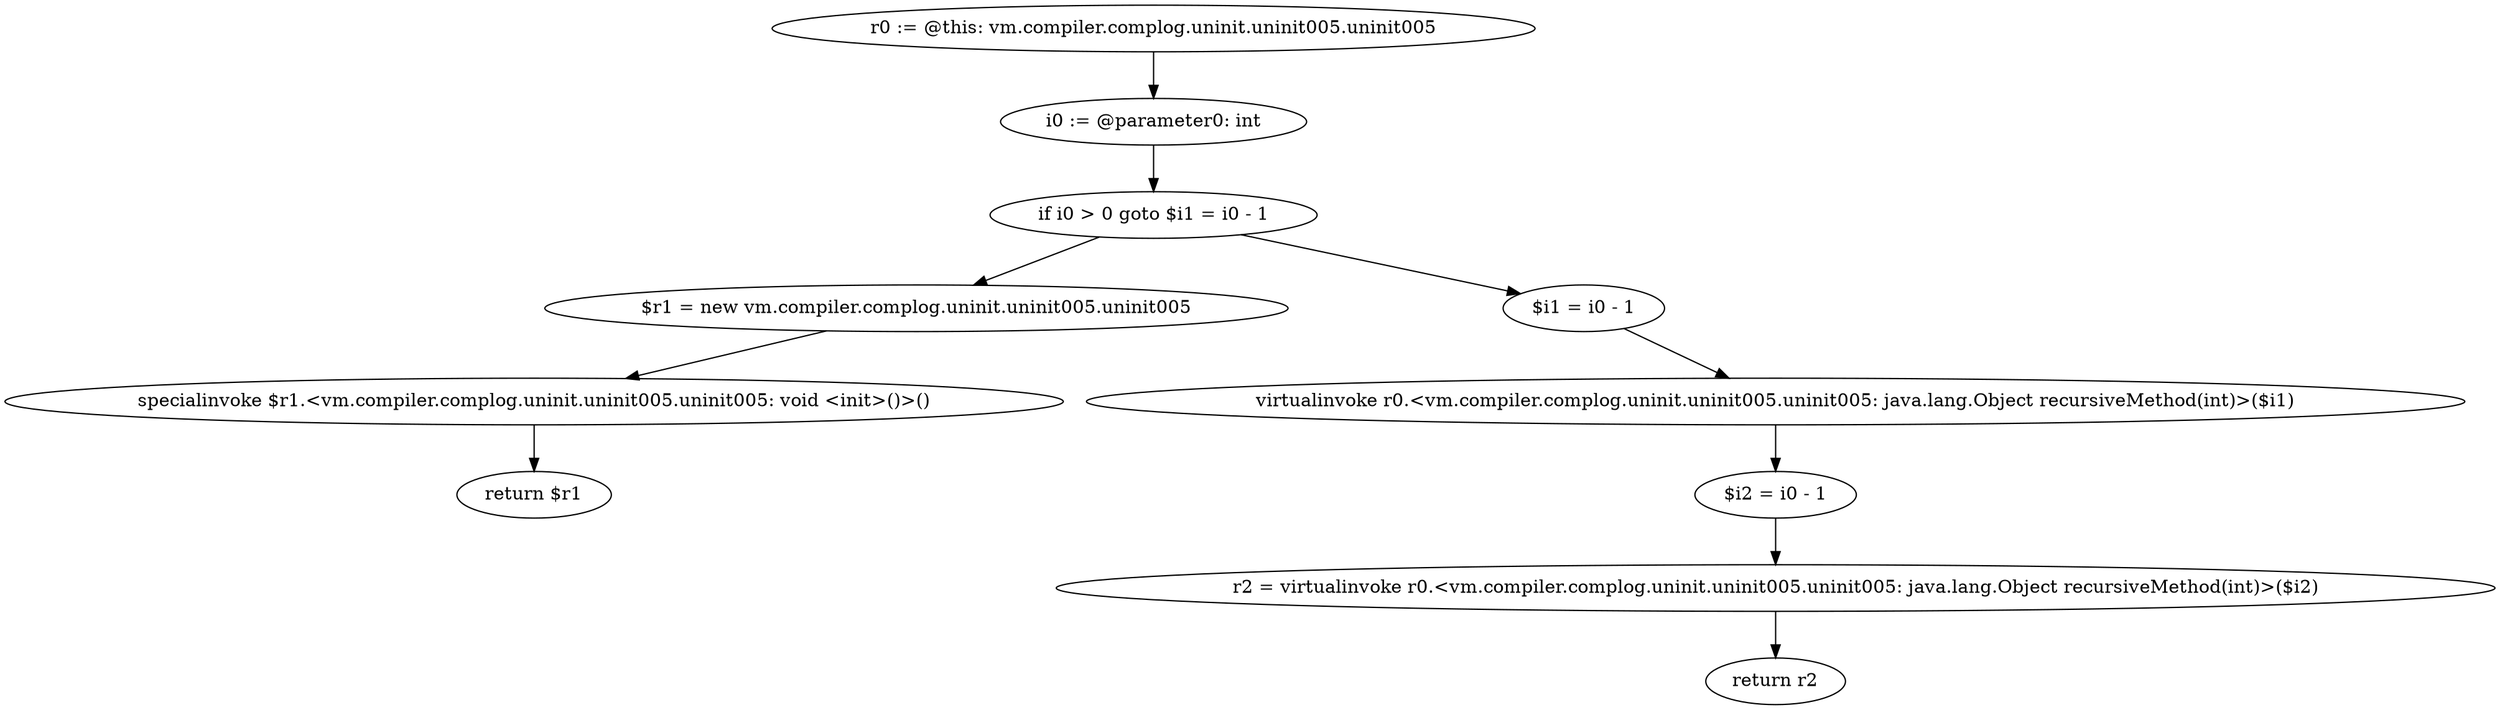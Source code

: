 digraph "unitGraph" {
    "r0 := @this: vm.compiler.complog.uninit.uninit005.uninit005"
    "i0 := @parameter0: int"
    "if i0 > 0 goto $i1 = i0 - 1"
    "$r1 = new vm.compiler.complog.uninit.uninit005.uninit005"
    "specialinvoke $r1.<vm.compiler.complog.uninit.uninit005.uninit005: void <init>()>()"
    "return $r1"
    "$i1 = i0 - 1"
    "virtualinvoke r0.<vm.compiler.complog.uninit.uninit005.uninit005: java.lang.Object recursiveMethod(int)>($i1)"
    "$i2 = i0 - 1"
    "r2 = virtualinvoke r0.<vm.compiler.complog.uninit.uninit005.uninit005: java.lang.Object recursiveMethod(int)>($i2)"
    "return r2"
    "r0 := @this: vm.compiler.complog.uninit.uninit005.uninit005"->"i0 := @parameter0: int";
    "i0 := @parameter0: int"->"if i0 > 0 goto $i1 = i0 - 1";
    "if i0 > 0 goto $i1 = i0 - 1"->"$r1 = new vm.compiler.complog.uninit.uninit005.uninit005";
    "if i0 > 0 goto $i1 = i0 - 1"->"$i1 = i0 - 1";
    "$r1 = new vm.compiler.complog.uninit.uninit005.uninit005"->"specialinvoke $r1.<vm.compiler.complog.uninit.uninit005.uninit005: void <init>()>()";
    "specialinvoke $r1.<vm.compiler.complog.uninit.uninit005.uninit005: void <init>()>()"->"return $r1";
    "$i1 = i0 - 1"->"virtualinvoke r0.<vm.compiler.complog.uninit.uninit005.uninit005: java.lang.Object recursiveMethod(int)>($i1)";
    "virtualinvoke r0.<vm.compiler.complog.uninit.uninit005.uninit005: java.lang.Object recursiveMethod(int)>($i1)"->"$i2 = i0 - 1";
    "$i2 = i0 - 1"->"r2 = virtualinvoke r0.<vm.compiler.complog.uninit.uninit005.uninit005: java.lang.Object recursiveMethod(int)>($i2)";
    "r2 = virtualinvoke r0.<vm.compiler.complog.uninit.uninit005.uninit005: java.lang.Object recursiveMethod(int)>($i2)"->"return r2";
}
